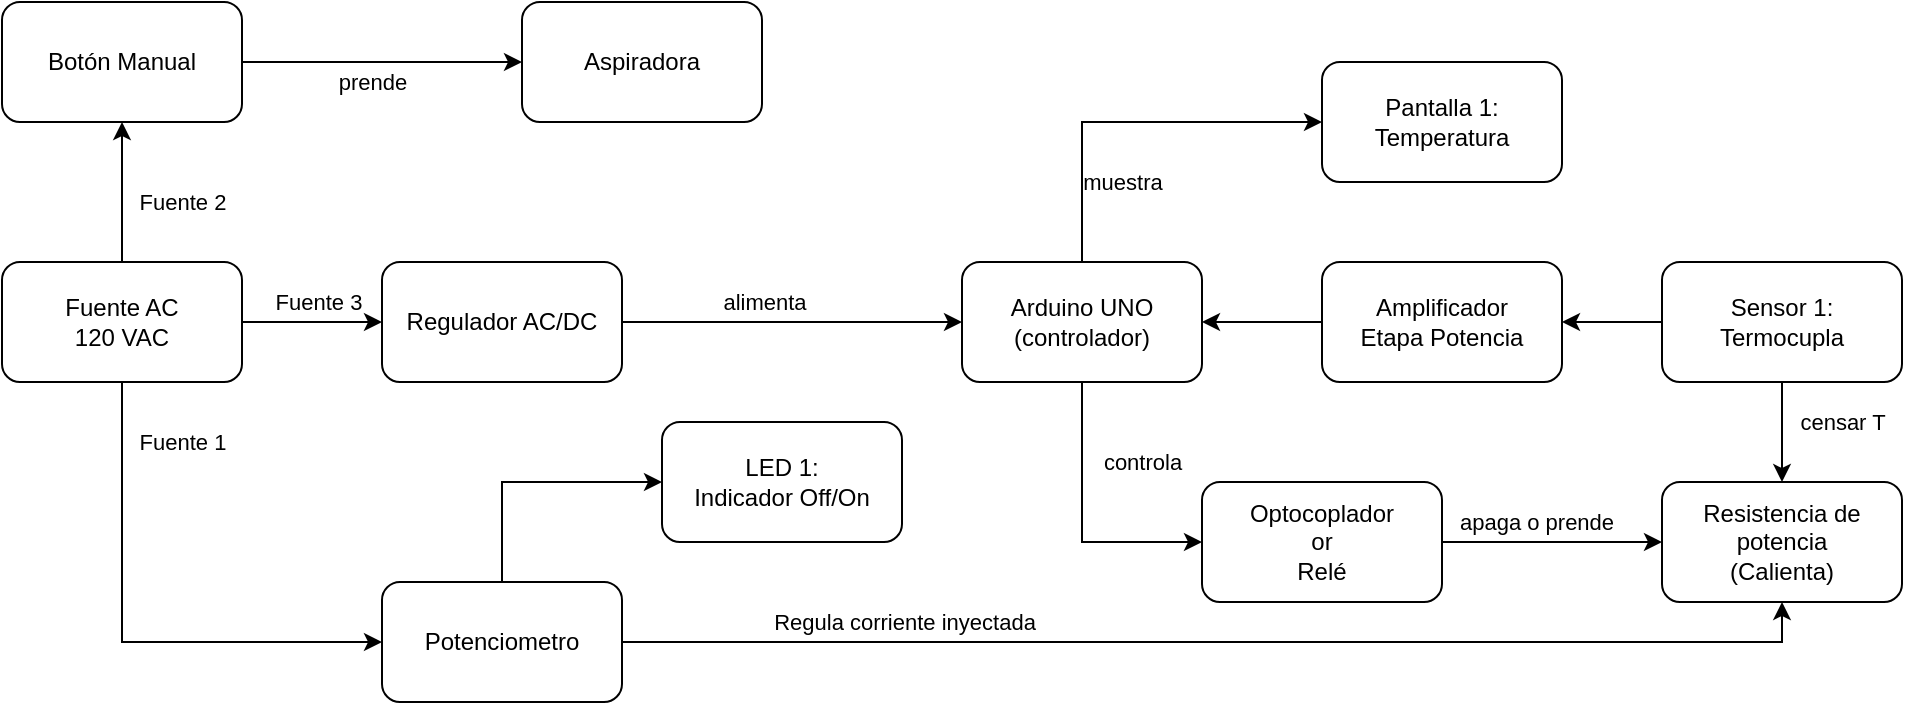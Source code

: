 <mxfile version="25.0.1">
  <diagram name="Página-1" id="yNcpjdk3RDNo13DC7Str">
    <mxGraphModel dx="1035" dy="520" grid="1" gridSize="10" guides="1" tooltips="1" connect="1" arrows="1" fold="1" page="1" pageScale="1" pageWidth="827" pageHeight="1169" math="0" shadow="0">
      <root>
        <mxCell id="0" />
        <mxCell id="1" parent="0" />
        <mxCell id="Ge8NZZEA4h7eeyGSVmn_-33" style="edgeStyle=orthogonalEdgeStyle;rounded=0;orthogonalLoop=1;jettySize=auto;html=1;exitX=0.5;exitY=0;exitDx=0;exitDy=0;" parent="1" source="Ge8NZZEA4h7eeyGSVmn_-2" target="Ge8NZZEA4h7eeyGSVmn_-32" edge="1">
          <mxGeometry relative="1" as="geometry" />
        </mxCell>
        <mxCell id="TDv_XsuFNwHA5ezzhaTB-3" value="Fuente 2" style="edgeLabel;html=1;align=center;verticalAlign=middle;resizable=0;points=[];" vertex="1" connectable="0" parent="Ge8NZZEA4h7eeyGSVmn_-33">
          <mxGeometry x="-0.145" relative="1" as="geometry">
            <mxPoint x="30" as="offset" />
          </mxGeometry>
        </mxCell>
        <mxCell id="Ge8NZZEA4h7eeyGSVmn_-37" value="" style="edgeStyle=orthogonalEdgeStyle;rounded=0;orthogonalLoop=1;jettySize=auto;html=1;entryX=0;entryY=0.5;entryDx=0;entryDy=0;" parent="1" source="Ge8NZZEA4h7eeyGSVmn_-2" target="Ge8NZZEA4h7eeyGSVmn_-3" edge="1">
          <mxGeometry relative="1" as="geometry">
            <mxPoint x="160" y="240" as="targetPoint" />
          </mxGeometry>
        </mxCell>
        <mxCell id="TDv_XsuFNwHA5ezzhaTB-5" value="Fuente 3" style="edgeLabel;html=1;align=center;verticalAlign=middle;resizable=0;points=[];" vertex="1" connectable="0" parent="Ge8NZZEA4h7eeyGSVmn_-37">
          <mxGeometry x="0.091" y="-1" relative="1" as="geometry">
            <mxPoint y="-11" as="offset" />
          </mxGeometry>
        </mxCell>
        <mxCell id="TDv_XsuFNwHA5ezzhaTB-11" style="edgeStyle=orthogonalEdgeStyle;rounded=0;orthogonalLoop=1;jettySize=auto;html=1;entryX=0;entryY=0.5;entryDx=0;entryDy=0;" edge="1" parent="1" source="Ge8NZZEA4h7eeyGSVmn_-2" target="TDv_XsuFNwHA5ezzhaTB-7">
          <mxGeometry relative="1" as="geometry">
            <Array as="points">
              <mxPoint x="60" y="400" />
            </Array>
          </mxGeometry>
        </mxCell>
        <mxCell id="TDv_XsuFNwHA5ezzhaTB-16" value="Fuente 1" style="edgeLabel;html=1;align=center;verticalAlign=middle;resizable=0;points=[];" vertex="1" connectable="0" parent="TDv_XsuFNwHA5ezzhaTB-11">
          <mxGeometry x="-0.75" y="-4" relative="1" as="geometry">
            <mxPoint x="34" y="-3" as="offset" />
          </mxGeometry>
        </mxCell>
        <mxCell id="Ge8NZZEA4h7eeyGSVmn_-2" value="Fuente AC&lt;div&gt;120 VAC&lt;/div&gt;" style="rounded=1;whiteSpace=wrap;html=1;" parent="1" vertex="1">
          <mxGeometry y="210" width="120" height="60" as="geometry" />
        </mxCell>
        <mxCell id="Ge8NZZEA4h7eeyGSVmn_-7" value="" style="edgeStyle=orthogonalEdgeStyle;rounded=0;orthogonalLoop=1;jettySize=auto;html=1;" parent="1" source="Ge8NZZEA4h7eeyGSVmn_-3" target="Ge8NZZEA4h7eeyGSVmn_-4" edge="1">
          <mxGeometry relative="1" as="geometry" />
        </mxCell>
        <mxCell id="TDv_XsuFNwHA5ezzhaTB-6" value="alimenta" style="edgeLabel;html=1;align=center;verticalAlign=middle;resizable=0;points=[];" vertex="1" connectable="0" parent="Ge8NZZEA4h7eeyGSVmn_-7">
          <mxGeometry x="-0.169" y="2" relative="1" as="geometry">
            <mxPoint y="-8" as="offset" />
          </mxGeometry>
        </mxCell>
        <mxCell id="Ge8NZZEA4h7eeyGSVmn_-3" value="Regulador AC/DC" style="rounded=1;whiteSpace=wrap;html=1;" parent="1" vertex="1">
          <mxGeometry x="190" y="210" width="120" height="60" as="geometry" />
        </mxCell>
        <mxCell id="Ge8NZZEA4h7eeyGSVmn_-23" value="" style="edgeStyle=orthogonalEdgeStyle;rounded=0;orthogonalLoop=1;jettySize=auto;html=1;" parent="1" source="Ge8NZZEA4h7eeyGSVmn_-4" target="Ge8NZZEA4h7eeyGSVmn_-22" edge="1">
          <mxGeometry relative="1" as="geometry">
            <Array as="points">
              <mxPoint x="540" y="350" />
            </Array>
          </mxGeometry>
        </mxCell>
        <mxCell id="TDv_XsuFNwHA5ezzhaTB-21" value="controla" style="edgeLabel;html=1;align=center;verticalAlign=middle;resizable=0;points=[];" vertex="1" connectable="0" parent="Ge8NZZEA4h7eeyGSVmn_-23">
          <mxGeometry x="-0.1" y="2" relative="1" as="geometry">
            <mxPoint x="28" y="-23" as="offset" />
          </mxGeometry>
        </mxCell>
        <mxCell id="Ge8NZZEA4h7eeyGSVmn_-31" style="edgeStyle=orthogonalEdgeStyle;rounded=0;orthogonalLoop=1;jettySize=auto;html=1;entryX=0;entryY=0.5;entryDx=0;entryDy=0;" parent="1" source="Ge8NZZEA4h7eeyGSVmn_-4" target="Ge8NZZEA4h7eeyGSVmn_-28" edge="1">
          <mxGeometry relative="1" as="geometry">
            <Array as="points">
              <mxPoint x="540" y="140" />
            </Array>
          </mxGeometry>
        </mxCell>
        <mxCell id="TDv_XsuFNwHA5ezzhaTB-20" value="muestra" style="edgeLabel;html=1;align=center;verticalAlign=middle;resizable=0;points=[];" vertex="1" connectable="0" parent="Ge8NZZEA4h7eeyGSVmn_-31">
          <mxGeometry x="-0.547" y="-3" relative="1" as="geometry">
            <mxPoint x="17" y="3" as="offset" />
          </mxGeometry>
        </mxCell>
        <mxCell id="Ge8NZZEA4h7eeyGSVmn_-4" value="Arduino UNO&lt;div&gt;(controlador)&lt;/div&gt;" style="rounded=1;whiteSpace=wrap;html=1;" parent="1" vertex="1">
          <mxGeometry x="480" y="210" width="120" height="60" as="geometry" />
        </mxCell>
        <mxCell id="Ge8NZZEA4h7eeyGSVmn_-5" value="Aspiradora" style="rounded=1;whiteSpace=wrap;html=1;" parent="1" vertex="1">
          <mxGeometry x="260" y="80" width="120" height="60" as="geometry" />
        </mxCell>
        <mxCell id="Ge8NZZEA4h7eeyGSVmn_-18" value="" style="edgeStyle=orthogonalEdgeStyle;rounded=0;orthogonalLoop=1;jettySize=auto;html=1;" parent="1" source="Ge8NZZEA4h7eeyGSVmn_-15" target="Ge8NZZEA4h7eeyGSVmn_-17" edge="1">
          <mxGeometry relative="1" as="geometry" />
        </mxCell>
        <mxCell id="Ge8NZZEA4h7eeyGSVmn_-35" value="" style="edgeStyle=orthogonalEdgeStyle;rounded=0;orthogonalLoop=1;jettySize=auto;html=1;" parent="1" source="Ge8NZZEA4h7eeyGSVmn_-15" target="Ge8NZZEA4h7eeyGSVmn_-16" edge="1">
          <mxGeometry relative="1" as="geometry" />
        </mxCell>
        <mxCell id="TDv_XsuFNwHA5ezzhaTB-17" value="censar T" style="edgeLabel;html=1;align=center;verticalAlign=middle;resizable=0;points=[];" vertex="1" connectable="0" parent="Ge8NZZEA4h7eeyGSVmn_-35">
          <mxGeometry x="0.32" relative="1" as="geometry">
            <mxPoint x="30" y="-13" as="offset" />
          </mxGeometry>
        </mxCell>
        <mxCell id="Ge8NZZEA4h7eeyGSVmn_-15" value="&lt;div&gt;Sensor 1:&lt;/div&gt;Termocupla" style="rounded=1;whiteSpace=wrap;html=1;" parent="1" vertex="1">
          <mxGeometry x="830" y="210" width="120" height="60" as="geometry" />
        </mxCell>
        <mxCell id="Ge8NZZEA4h7eeyGSVmn_-16" value="Resistencia de potencia&lt;div&gt;(Calienta)&lt;/div&gt;" style="rounded=1;whiteSpace=wrap;html=1;" parent="1" vertex="1">
          <mxGeometry x="830" y="320" width="120" height="60" as="geometry" />
        </mxCell>
        <mxCell id="Ge8NZZEA4h7eeyGSVmn_-19" value="" style="edgeStyle=orthogonalEdgeStyle;rounded=0;orthogonalLoop=1;jettySize=auto;html=1;" parent="1" source="Ge8NZZEA4h7eeyGSVmn_-17" target="Ge8NZZEA4h7eeyGSVmn_-4" edge="1">
          <mxGeometry relative="1" as="geometry" />
        </mxCell>
        <mxCell id="Ge8NZZEA4h7eeyGSVmn_-17" value="Amplificador&lt;div&gt;Etapa Potencia&lt;/div&gt;" style="rounded=1;whiteSpace=wrap;html=1;" parent="1" vertex="1">
          <mxGeometry x="660" y="210" width="120" height="60" as="geometry" />
        </mxCell>
        <mxCell id="Ge8NZZEA4h7eeyGSVmn_-24" value="" style="edgeStyle=orthogonalEdgeStyle;rounded=0;orthogonalLoop=1;jettySize=auto;html=1;" parent="1" source="Ge8NZZEA4h7eeyGSVmn_-22" target="Ge8NZZEA4h7eeyGSVmn_-16" edge="1">
          <mxGeometry relative="1" as="geometry" />
        </mxCell>
        <mxCell id="TDv_XsuFNwHA5ezzhaTB-15" value="apaga o prende" style="edgeLabel;html=1;align=center;verticalAlign=middle;resizable=0;points=[];" vertex="1" connectable="0" parent="Ge8NZZEA4h7eeyGSVmn_-24">
          <mxGeometry x="-0.356" y="3" relative="1" as="geometry">
            <mxPoint x="11" y="-7" as="offset" />
          </mxGeometry>
        </mxCell>
        <mxCell id="Ge8NZZEA4h7eeyGSVmn_-22" value="&lt;div&gt;Optocoplador&lt;/div&gt;&lt;div&gt;or&lt;/div&gt;&lt;div&gt;Relé&lt;br&gt;&lt;/div&gt;" style="rounded=1;whiteSpace=wrap;html=1;" parent="1" vertex="1">
          <mxGeometry x="600" y="320" width="120" height="60" as="geometry" />
        </mxCell>
        <mxCell id="Ge8NZZEA4h7eeyGSVmn_-28" value="Pantalla 1:&lt;div&gt;Temperatura&lt;/div&gt;" style="rounded=1;whiteSpace=wrap;html=1;" parent="1" vertex="1">
          <mxGeometry x="660" y="110" width="120" height="60" as="geometry" />
        </mxCell>
        <mxCell id="Ge8NZZEA4h7eeyGSVmn_-29" value="&lt;div&gt;LED 1:&lt;/div&gt;Indicador Off/On" style="rounded=1;whiteSpace=wrap;html=1;" parent="1" vertex="1">
          <mxGeometry x="330" y="290" width="120" height="60" as="geometry" />
        </mxCell>
        <mxCell id="Ge8NZZEA4h7eeyGSVmn_-34" style="edgeStyle=orthogonalEdgeStyle;rounded=0;orthogonalLoop=1;jettySize=auto;html=1;exitX=1;exitY=0.5;exitDx=0;exitDy=0;entryX=0;entryY=0.5;entryDx=0;entryDy=0;" parent="1" source="Ge8NZZEA4h7eeyGSVmn_-32" target="Ge8NZZEA4h7eeyGSVmn_-5" edge="1">
          <mxGeometry relative="1" as="geometry" />
        </mxCell>
        <mxCell id="TDv_XsuFNwHA5ezzhaTB-22" value="prende" style="edgeLabel;html=1;align=center;verticalAlign=middle;resizable=0;points=[];" vertex="1" connectable="0" parent="Ge8NZZEA4h7eeyGSVmn_-34">
          <mxGeometry x="-0.072" y="-4" relative="1" as="geometry">
            <mxPoint y="6" as="offset" />
          </mxGeometry>
        </mxCell>
        <mxCell id="Ge8NZZEA4h7eeyGSVmn_-32" value="Botón Manual" style="rounded=1;whiteSpace=wrap;html=1;" parent="1" vertex="1">
          <mxGeometry y="80" width="120" height="60" as="geometry" />
        </mxCell>
        <mxCell id="TDv_XsuFNwHA5ezzhaTB-12" value="" style="edgeStyle=orthogonalEdgeStyle;rounded=0;orthogonalLoop=1;jettySize=auto;html=1;entryX=0;entryY=0.5;entryDx=0;entryDy=0;" edge="1" parent="1" source="TDv_XsuFNwHA5ezzhaTB-7" target="Ge8NZZEA4h7eeyGSVmn_-29">
          <mxGeometry relative="1" as="geometry">
            <Array as="points">
              <mxPoint x="250" y="320" />
            </Array>
          </mxGeometry>
        </mxCell>
        <mxCell id="TDv_XsuFNwHA5ezzhaTB-13" style="edgeStyle=orthogonalEdgeStyle;rounded=0;orthogonalLoop=1;jettySize=auto;html=1;entryX=0.5;entryY=1;entryDx=0;entryDy=0;" edge="1" parent="1" source="TDv_XsuFNwHA5ezzhaTB-7" target="Ge8NZZEA4h7eeyGSVmn_-16">
          <mxGeometry relative="1" as="geometry" />
        </mxCell>
        <mxCell id="TDv_XsuFNwHA5ezzhaTB-14" value="Regula corriente inyectada" style="edgeLabel;html=1;align=center;verticalAlign=middle;resizable=0;points=[];" vertex="1" connectable="0" parent="TDv_XsuFNwHA5ezzhaTB-13">
          <mxGeometry x="-0.335" y="-3" relative="1" as="geometry">
            <mxPoint x="-59" y="-13" as="offset" />
          </mxGeometry>
        </mxCell>
        <mxCell id="TDv_XsuFNwHA5ezzhaTB-7" value="Potenciometro" style="rounded=1;whiteSpace=wrap;html=1;" vertex="1" parent="1">
          <mxGeometry x="190" y="370" width="120" height="60" as="geometry" />
        </mxCell>
      </root>
    </mxGraphModel>
  </diagram>
</mxfile>

